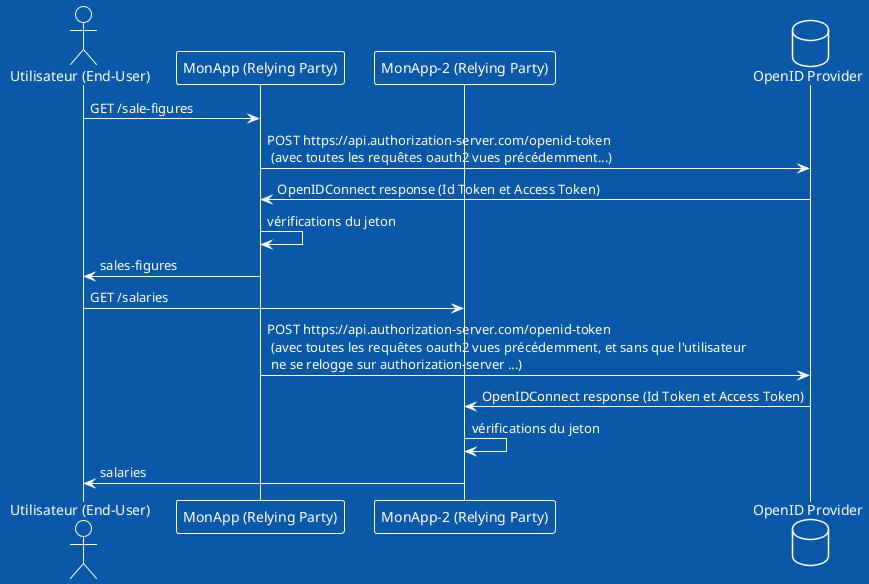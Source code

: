 @startuml
!theme amiga
actor resourceOwner as "Utilisateur (End-User)"
participant client as "MonApp (Relying Party)"
participant client2 as "MonApp-2 (Relying Party)"
database authorizationServer as "OpenID Provider"

resourceOwner -> client : GET /sale-figures

client -> authorizationServer : POST https://api.authorization-server.com/openid-token\
\n (avec toutes les requêtes oauth2 vues précédemment...)
authorizationServer -> client : OpenIDConnect response (Id Token et Access Token)

client-> client: vérifications du jeton

client -> resourceOwner: sales-figures


resourceOwner -> client2 : GET /salaries

client -> authorizationServer : POST https://api.authorization-server.com/openid-token\
\n (avec toutes les requêtes oauth2 vues précédemment, et sans que l'utilisateur \
\n ne se relogge sur authorization-server ...)
authorizationServer -> client2 : OpenIDConnect response (Id Token et Access Token)


client2-> client2: vérifications du jeton

client2 -> resourceOwner: salaries

@enduml
